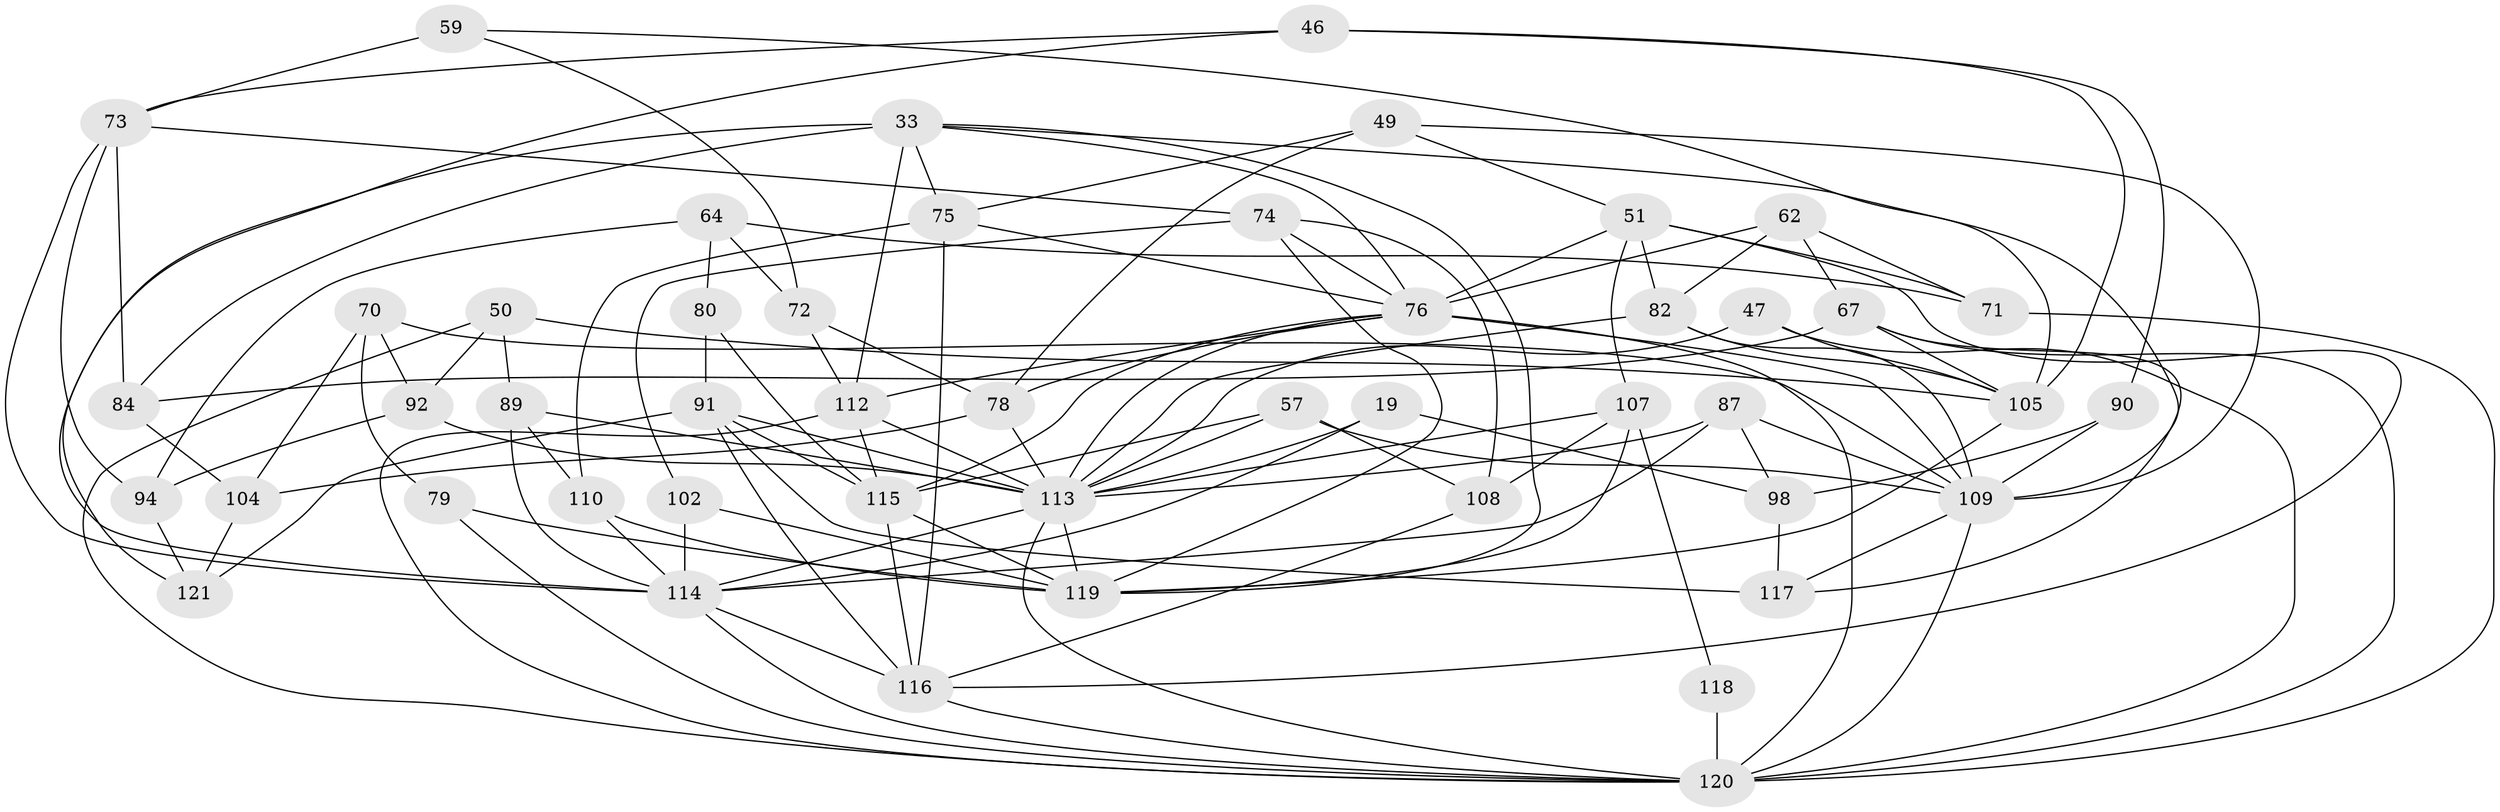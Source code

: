 // original degree distribution, {4: 1.0}
// Generated by graph-tools (version 1.1) at 2025/01/03/04/25 22:01:25]
// undirected, 48 vertices, 126 edges
graph export_dot {
graph [start="1"]
  node [color=gray90,style=filled];
  19;
  33 [super="+9+21"];
  46;
  47;
  49;
  50;
  51 [super="+6+20"];
  57 [super="+53"];
  59;
  62;
  64;
  67 [super="+42"];
  70;
  71;
  72;
  73 [super="+16"];
  74 [super="+5"];
  75 [super="+60"];
  76 [super="+43+68+56"];
  78 [super="+77"];
  79;
  80;
  82 [super="+63"];
  84;
  87;
  89 [super="+4"];
  90;
  91 [super="+29+36+86"];
  92;
  94;
  98 [super="+17"];
  102;
  104;
  105 [super="+1+38"];
  107 [super="+7+44"];
  108;
  109 [super="+65+52"];
  110 [super="+69"];
  112 [super="+95"];
  113 [super="+10+14+99+88"];
  114 [super="+30+31+100"];
  115 [super="+58"];
  116 [super="+11+23+103"];
  117 [super="+66"];
  118 [super="+111"];
  119 [super="+41+101+93"];
  120 [super="+13+96+106"];
  121;
  19 -- 98 [weight=2];
  19 -- 113;
  19 -- 114;
  33 -- 84;
  33 -- 75;
  33 -- 109;
  33 -- 112 [weight=2];
  33 -- 114;
  33 -- 119;
  33 -- 76;
  46 -- 121;
  46 -- 90;
  46 -- 105;
  46 -- 73;
  47 -- 105;
  47 -- 120 [weight=2];
  47 -- 113;
  49 -- 78;
  49 -- 109;
  49 -- 75;
  49 -- 51;
  50 -- 92;
  50 -- 105;
  50 -- 89;
  50 -- 120;
  51 -- 71;
  51 -- 107 [weight=2];
  51 -- 82 [weight=2];
  51 -- 116;
  51 -- 76;
  57 -- 113 [weight=2];
  57 -- 109 [weight=2];
  57 -- 108;
  57 -- 115;
  59 -- 72;
  59 -- 105;
  59 -- 73 [weight=2];
  62 -- 76;
  62 -- 67;
  62 -- 71;
  62 -- 82;
  64 -- 71;
  64 -- 80;
  64 -- 72;
  64 -- 94;
  67 -- 105;
  67 -- 120 [weight=2];
  67 -- 84;
  67 -- 117;
  70 -- 92;
  70 -- 104;
  70 -- 79;
  70 -- 109;
  71 -- 120;
  72 -- 112;
  72 -- 78;
  73 -- 114 [weight=2];
  73 -- 94;
  73 -- 74;
  73 -- 84;
  74 -- 102 [weight=2];
  74 -- 108;
  74 -- 119;
  74 -- 76;
  75 -- 116 [weight=2];
  75 -- 110;
  75 -- 76;
  76 -- 120 [weight=3];
  76 -- 113 [weight=2];
  76 -- 109;
  76 -- 112;
  76 -- 115;
  76 -- 78;
  78 -- 104;
  78 -- 113 [weight=2];
  79 -- 120 [weight=2];
  79 -- 119;
  80 -- 91 [weight=2];
  80 -- 115;
  82 -- 105;
  82 -- 109;
  82 -- 113;
  84 -- 104;
  87 -- 98;
  87 -- 109;
  87 -- 113;
  87 -- 114;
  89 -- 113 [weight=2];
  89 -- 110 [weight=2];
  89 -- 114;
  90 -- 98;
  90 -- 109 [weight=2];
  91 -- 117 [weight=2];
  91 -- 113 [weight=5];
  91 -- 116 [weight=3];
  91 -- 121;
  91 -- 115;
  92 -- 94;
  92 -- 113;
  94 -- 121;
  98 -- 117 [weight=2];
  102 -- 119;
  102 -- 114;
  104 -- 121;
  105 -- 119 [weight=2];
  107 -- 108;
  107 -- 118 [weight=2];
  107 -- 113 [weight=2];
  107 -- 119;
  108 -- 116;
  109 -- 120 [weight=3];
  109 -- 117;
  110 -- 119 [weight=2];
  110 -- 114;
  112 -- 120 [weight=2];
  112 -- 113;
  112 -- 115;
  113 -- 120;
  113 -- 119 [weight=3];
  113 -- 114;
  114 -- 120 [weight=2];
  114 -- 116;
  115 -- 116;
  115 -- 119 [weight=2];
  116 -- 120;
  118 -- 120 [weight=4];
}
